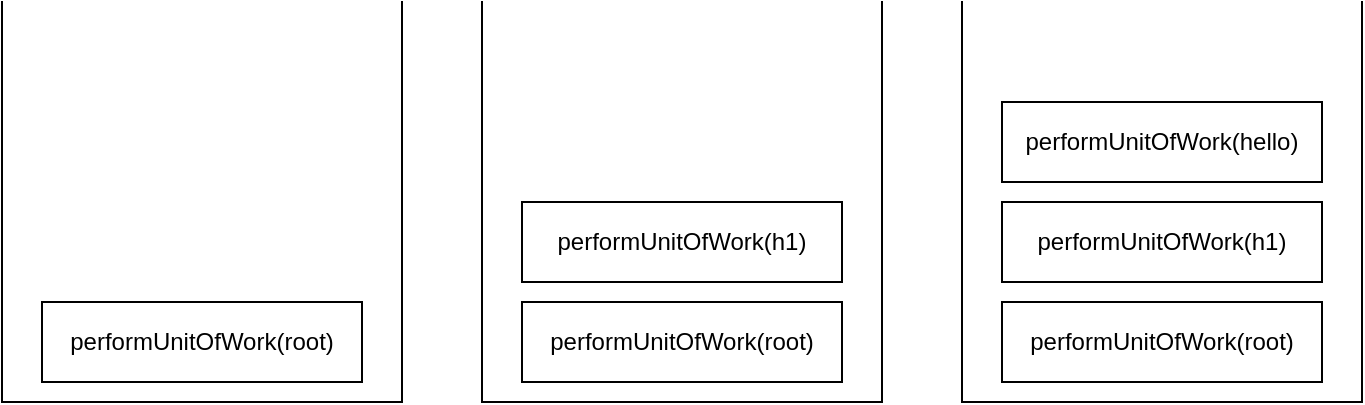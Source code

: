 <mxfile>
    <diagram id="wJVBuvuc-_Y9iB0Qi7Qt" name="第 1 页">
        <mxGraphModel dx="798" dy="534" grid="1" gridSize="10" guides="1" tooltips="1" connect="1" arrows="1" fold="1" page="1" pageScale="1" pageWidth="1200" pageHeight="1600" math="0" shadow="0">
            <root>
                <mxCell id="0"/>
                <mxCell id="1" parent="0"/>
                <mxCell id="2" value="" style="shape=partialRectangle;whiteSpace=wrap;html=1;bottom=1;right=1;left=1;top=0;fillColor=none;routingCenterX=-0.5;" vertex="1" parent="1">
                    <mxGeometry x="40" y="40" width="200" height="200" as="geometry"/>
                </mxCell>
                <mxCell id="3" value="performUnitOfWork(root)" style="rounded=0;whiteSpace=wrap;html=1;" vertex="1" parent="1">
                    <mxGeometry x="60" y="190" width="160" height="40" as="geometry"/>
                </mxCell>
                <mxCell id="4" value="" style="shape=partialRectangle;whiteSpace=wrap;html=1;bottom=1;right=1;left=1;top=0;fillColor=none;routingCenterX=-0.5;" vertex="1" parent="1">
                    <mxGeometry x="280" y="40" width="200" height="200" as="geometry"/>
                </mxCell>
                <mxCell id="5" value="performUnitOfWork(root)" style="rounded=0;whiteSpace=wrap;html=1;" vertex="1" parent="1">
                    <mxGeometry x="300" y="190" width="160" height="40" as="geometry"/>
                </mxCell>
                <mxCell id="6" value="performUnitOfWork(h1)" style="rounded=0;whiteSpace=wrap;html=1;" vertex="1" parent="1">
                    <mxGeometry x="300" y="140" width="160" height="40" as="geometry"/>
                </mxCell>
                <mxCell id="7" value="" style="shape=partialRectangle;whiteSpace=wrap;html=1;bottom=1;right=1;left=1;top=0;fillColor=none;routingCenterX=-0.5;" vertex="1" parent="1">
                    <mxGeometry x="520" y="40" width="200" height="200" as="geometry"/>
                </mxCell>
                <mxCell id="8" value="performUnitOfWork(root)" style="rounded=0;whiteSpace=wrap;html=1;" vertex="1" parent="1">
                    <mxGeometry x="540" y="190" width="160" height="40" as="geometry"/>
                </mxCell>
                <mxCell id="9" value="performUnitOfWork(h1)" style="rounded=0;whiteSpace=wrap;html=1;" vertex="1" parent="1">
                    <mxGeometry x="540" y="140" width="160" height="40" as="geometry"/>
                </mxCell>
                <mxCell id="10" value="performUnitOfWork(hello)" style="rounded=0;whiteSpace=wrap;html=1;" vertex="1" parent="1">
                    <mxGeometry x="540" y="90" width="160" height="40" as="geometry"/>
                </mxCell>
            </root>
        </mxGraphModel>
    </diagram>
</mxfile>